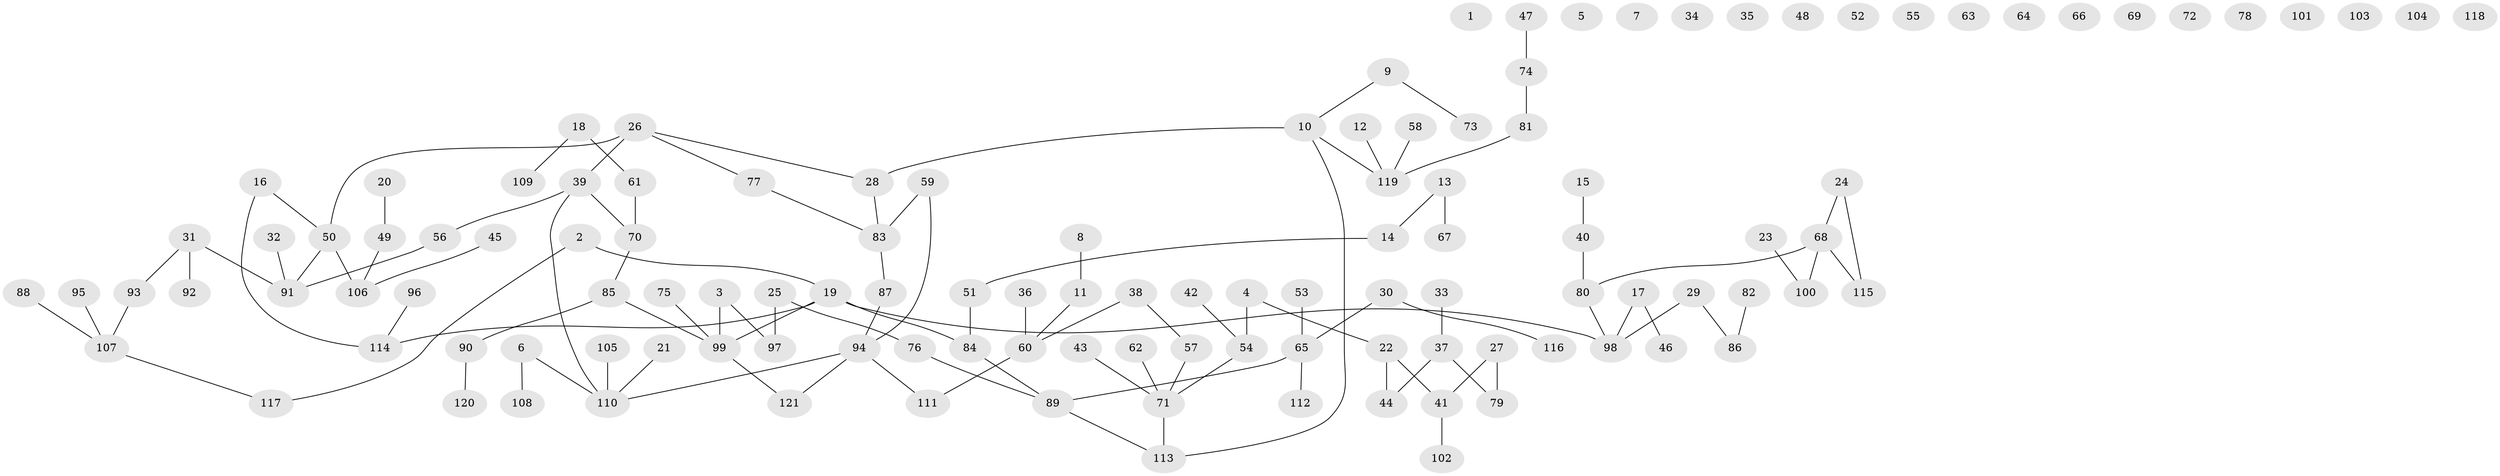 // coarse degree distribution, {0: 0.375, 4: 0.14583333333333334, 3: 0.0625, 1: 0.2708333333333333, 2: 0.10416666666666667, 6: 0.041666666666666664}
// Generated by graph-tools (version 1.1) at 2025/43/03/04/25 21:43:16]
// undirected, 121 vertices, 114 edges
graph export_dot {
graph [start="1"]
  node [color=gray90,style=filled];
  1;
  2;
  3;
  4;
  5;
  6;
  7;
  8;
  9;
  10;
  11;
  12;
  13;
  14;
  15;
  16;
  17;
  18;
  19;
  20;
  21;
  22;
  23;
  24;
  25;
  26;
  27;
  28;
  29;
  30;
  31;
  32;
  33;
  34;
  35;
  36;
  37;
  38;
  39;
  40;
  41;
  42;
  43;
  44;
  45;
  46;
  47;
  48;
  49;
  50;
  51;
  52;
  53;
  54;
  55;
  56;
  57;
  58;
  59;
  60;
  61;
  62;
  63;
  64;
  65;
  66;
  67;
  68;
  69;
  70;
  71;
  72;
  73;
  74;
  75;
  76;
  77;
  78;
  79;
  80;
  81;
  82;
  83;
  84;
  85;
  86;
  87;
  88;
  89;
  90;
  91;
  92;
  93;
  94;
  95;
  96;
  97;
  98;
  99;
  100;
  101;
  102;
  103;
  104;
  105;
  106;
  107;
  108;
  109;
  110;
  111;
  112;
  113;
  114;
  115;
  116;
  117;
  118;
  119;
  120;
  121;
  2 -- 19;
  2 -- 117;
  3 -- 97;
  3 -- 99;
  4 -- 22;
  4 -- 54;
  6 -- 108;
  6 -- 110;
  8 -- 11;
  9 -- 10;
  9 -- 73;
  10 -- 28;
  10 -- 113;
  10 -- 119;
  11 -- 60;
  12 -- 119;
  13 -- 14;
  13 -- 67;
  14 -- 51;
  15 -- 40;
  16 -- 50;
  16 -- 114;
  17 -- 46;
  17 -- 98;
  18 -- 61;
  18 -- 109;
  19 -- 84;
  19 -- 98;
  19 -- 99;
  19 -- 114;
  20 -- 49;
  21 -- 110;
  22 -- 41;
  22 -- 44;
  23 -- 100;
  24 -- 68;
  24 -- 115;
  25 -- 76;
  25 -- 97;
  26 -- 28;
  26 -- 39;
  26 -- 50;
  26 -- 77;
  27 -- 41;
  27 -- 79;
  28 -- 83;
  29 -- 86;
  29 -- 98;
  30 -- 65;
  30 -- 116;
  31 -- 91;
  31 -- 92;
  31 -- 93;
  32 -- 91;
  33 -- 37;
  36 -- 60;
  37 -- 44;
  37 -- 79;
  38 -- 57;
  38 -- 60;
  39 -- 56;
  39 -- 70;
  39 -- 110;
  40 -- 80;
  41 -- 102;
  42 -- 54;
  43 -- 71;
  45 -- 106;
  47 -- 74;
  49 -- 106;
  50 -- 91;
  50 -- 106;
  51 -- 84;
  53 -- 65;
  54 -- 71;
  56 -- 91;
  57 -- 71;
  58 -- 119;
  59 -- 83;
  59 -- 94;
  60 -- 111;
  61 -- 70;
  62 -- 71;
  65 -- 89;
  65 -- 112;
  68 -- 80;
  68 -- 100;
  68 -- 115;
  70 -- 85;
  71 -- 113;
  74 -- 81;
  75 -- 99;
  76 -- 89;
  77 -- 83;
  80 -- 98;
  81 -- 119;
  82 -- 86;
  83 -- 87;
  84 -- 89;
  85 -- 90;
  85 -- 99;
  87 -- 94;
  88 -- 107;
  89 -- 113;
  90 -- 120;
  93 -- 107;
  94 -- 110;
  94 -- 111;
  94 -- 121;
  95 -- 107;
  96 -- 114;
  99 -- 121;
  105 -- 110;
  107 -- 117;
}
